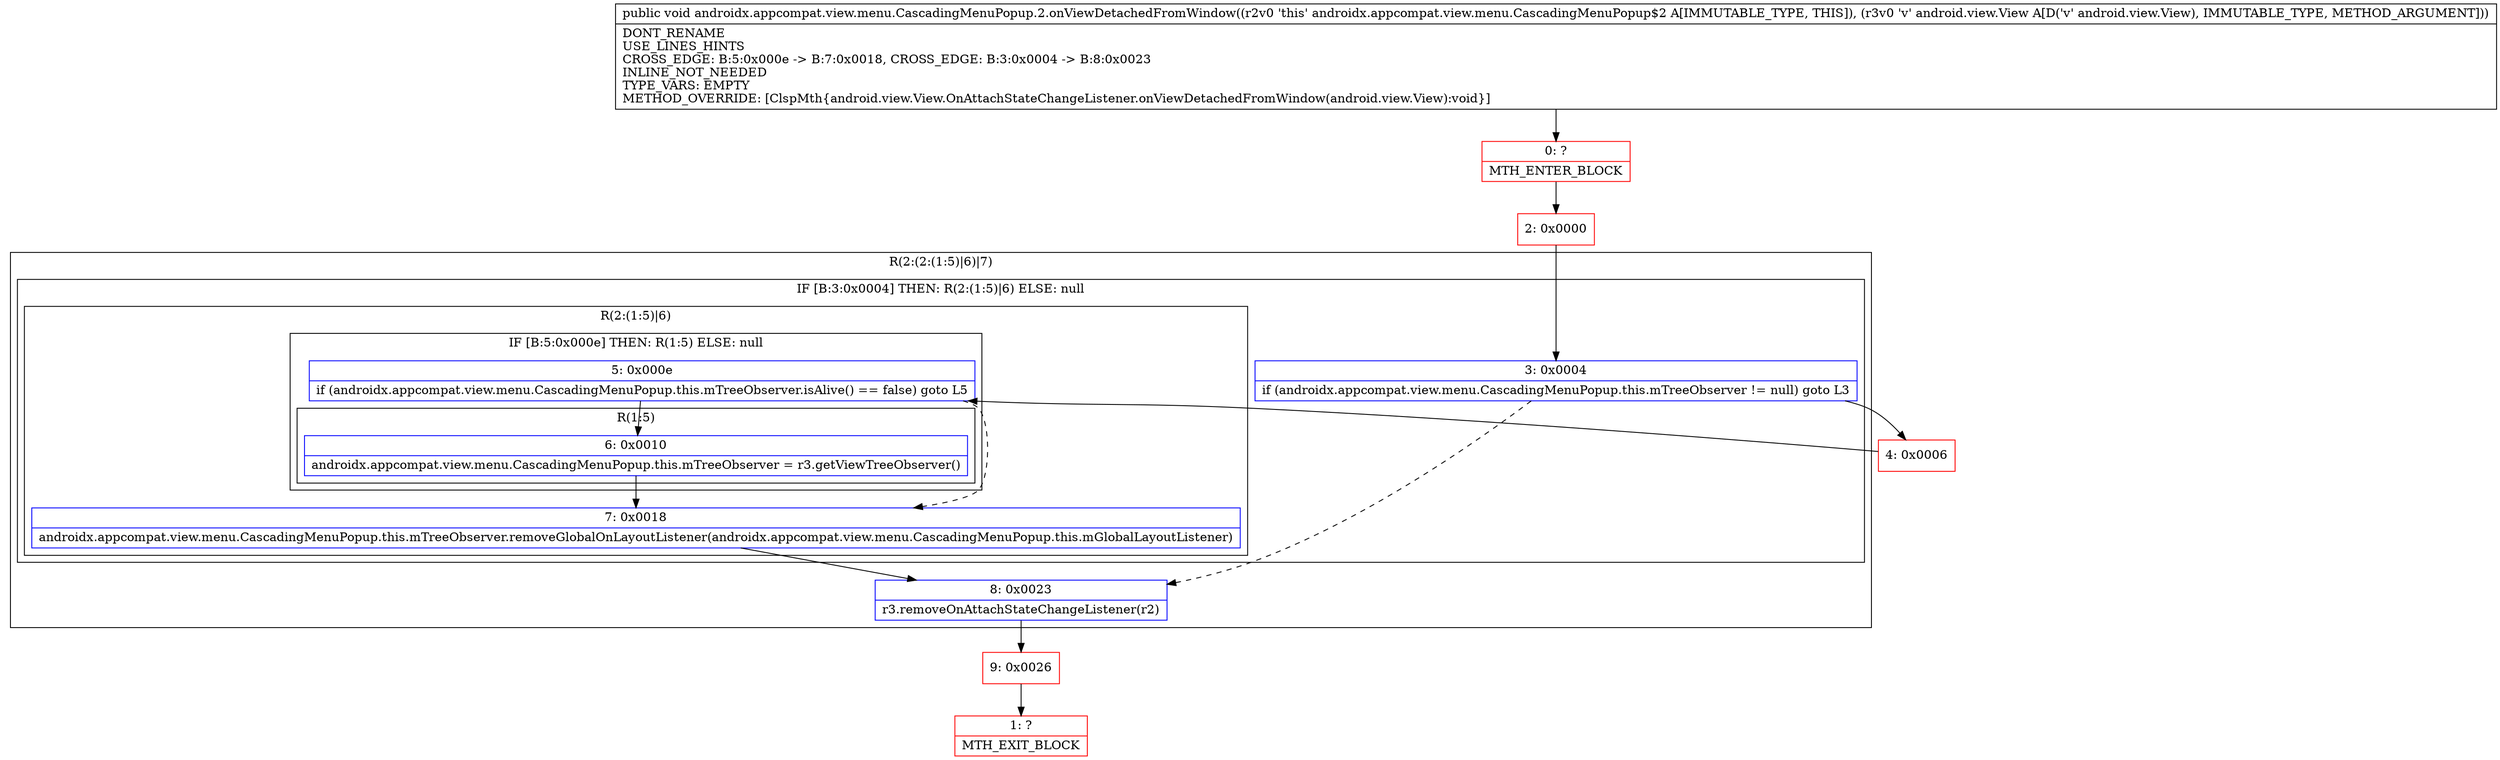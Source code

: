 digraph "CFG forandroidx.appcompat.view.menu.CascadingMenuPopup.2.onViewDetachedFromWindow(Landroid\/view\/View;)V" {
subgraph cluster_Region_541167326 {
label = "R(2:(2:(1:5)|6)|7)";
node [shape=record,color=blue];
subgraph cluster_IfRegion_639721631 {
label = "IF [B:3:0x0004] THEN: R(2:(1:5)|6) ELSE: null";
node [shape=record,color=blue];
Node_3 [shape=record,label="{3\:\ 0x0004|if (androidx.appcompat.view.menu.CascadingMenuPopup.this.mTreeObserver != null) goto L3\l}"];
subgraph cluster_Region_1407170249 {
label = "R(2:(1:5)|6)";
node [shape=record,color=blue];
subgraph cluster_IfRegion_1894665314 {
label = "IF [B:5:0x000e] THEN: R(1:5) ELSE: null";
node [shape=record,color=blue];
Node_5 [shape=record,label="{5\:\ 0x000e|if (androidx.appcompat.view.menu.CascadingMenuPopup.this.mTreeObserver.isAlive() == false) goto L5\l}"];
subgraph cluster_Region_1559563231 {
label = "R(1:5)";
node [shape=record,color=blue];
Node_6 [shape=record,label="{6\:\ 0x0010|androidx.appcompat.view.menu.CascadingMenuPopup.this.mTreeObserver = r3.getViewTreeObserver()\l}"];
}
}
Node_7 [shape=record,label="{7\:\ 0x0018|androidx.appcompat.view.menu.CascadingMenuPopup.this.mTreeObserver.removeGlobalOnLayoutListener(androidx.appcompat.view.menu.CascadingMenuPopup.this.mGlobalLayoutListener)\l}"];
}
}
Node_8 [shape=record,label="{8\:\ 0x0023|r3.removeOnAttachStateChangeListener(r2)\l}"];
}
Node_0 [shape=record,color=red,label="{0\:\ ?|MTH_ENTER_BLOCK\l}"];
Node_2 [shape=record,color=red,label="{2\:\ 0x0000}"];
Node_4 [shape=record,color=red,label="{4\:\ 0x0006}"];
Node_9 [shape=record,color=red,label="{9\:\ 0x0026}"];
Node_1 [shape=record,color=red,label="{1\:\ ?|MTH_EXIT_BLOCK\l}"];
MethodNode[shape=record,label="{public void androidx.appcompat.view.menu.CascadingMenuPopup.2.onViewDetachedFromWindow((r2v0 'this' androidx.appcompat.view.menu.CascadingMenuPopup$2 A[IMMUTABLE_TYPE, THIS]), (r3v0 'v' android.view.View A[D('v' android.view.View), IMMUTABLE_TYPE, METHOD_ARGUMENT]))  | DONT_RENAME\lUSE_LINES_HINTS\lCROSS_EDGE: B:5:0x000e \-\> B:7:0x0018, CROSS_EDGE: B:3:0x0004 \-\> B:8:0x0023\lINLINE_NOT_NEEDED\lTYPE_VARS: EMPTY\lMETHOD_OVERRIDE: [ClspMth\{android.view.View.OnAttachStateChangeListener.onViewDetachedFromWindow(android.view.View):void\}]\l}"];
MethodNode -> Node_0;Node_3 -> Node_4;
Node_3 -> Node_8[style=dashed];
Node_5 -> Node_6;
Node_5 -> Node_7[style=dashed];
Node_6 -> Node_7;
Node_7 -> Node_8;
Node_8 -> Node_9;
Node_0 -> Node_2;
Node_2 -> Node_3;
Node_4 -> Node_5;
Node_9 -> Node_1;
}

